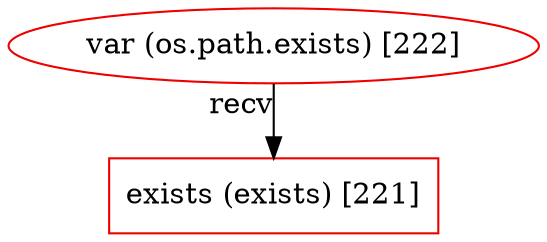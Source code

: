 digraph G {
  221 [ metadata="" color="red2" shape="box" label="exists (exists) [221]" ];
  222 [ metadata="" color="red2" shape="ellipse" label="var (os.path.exists) [222]" ];
  222 -> 221 [ from_closure="false" xlabel="recv" ];
}

